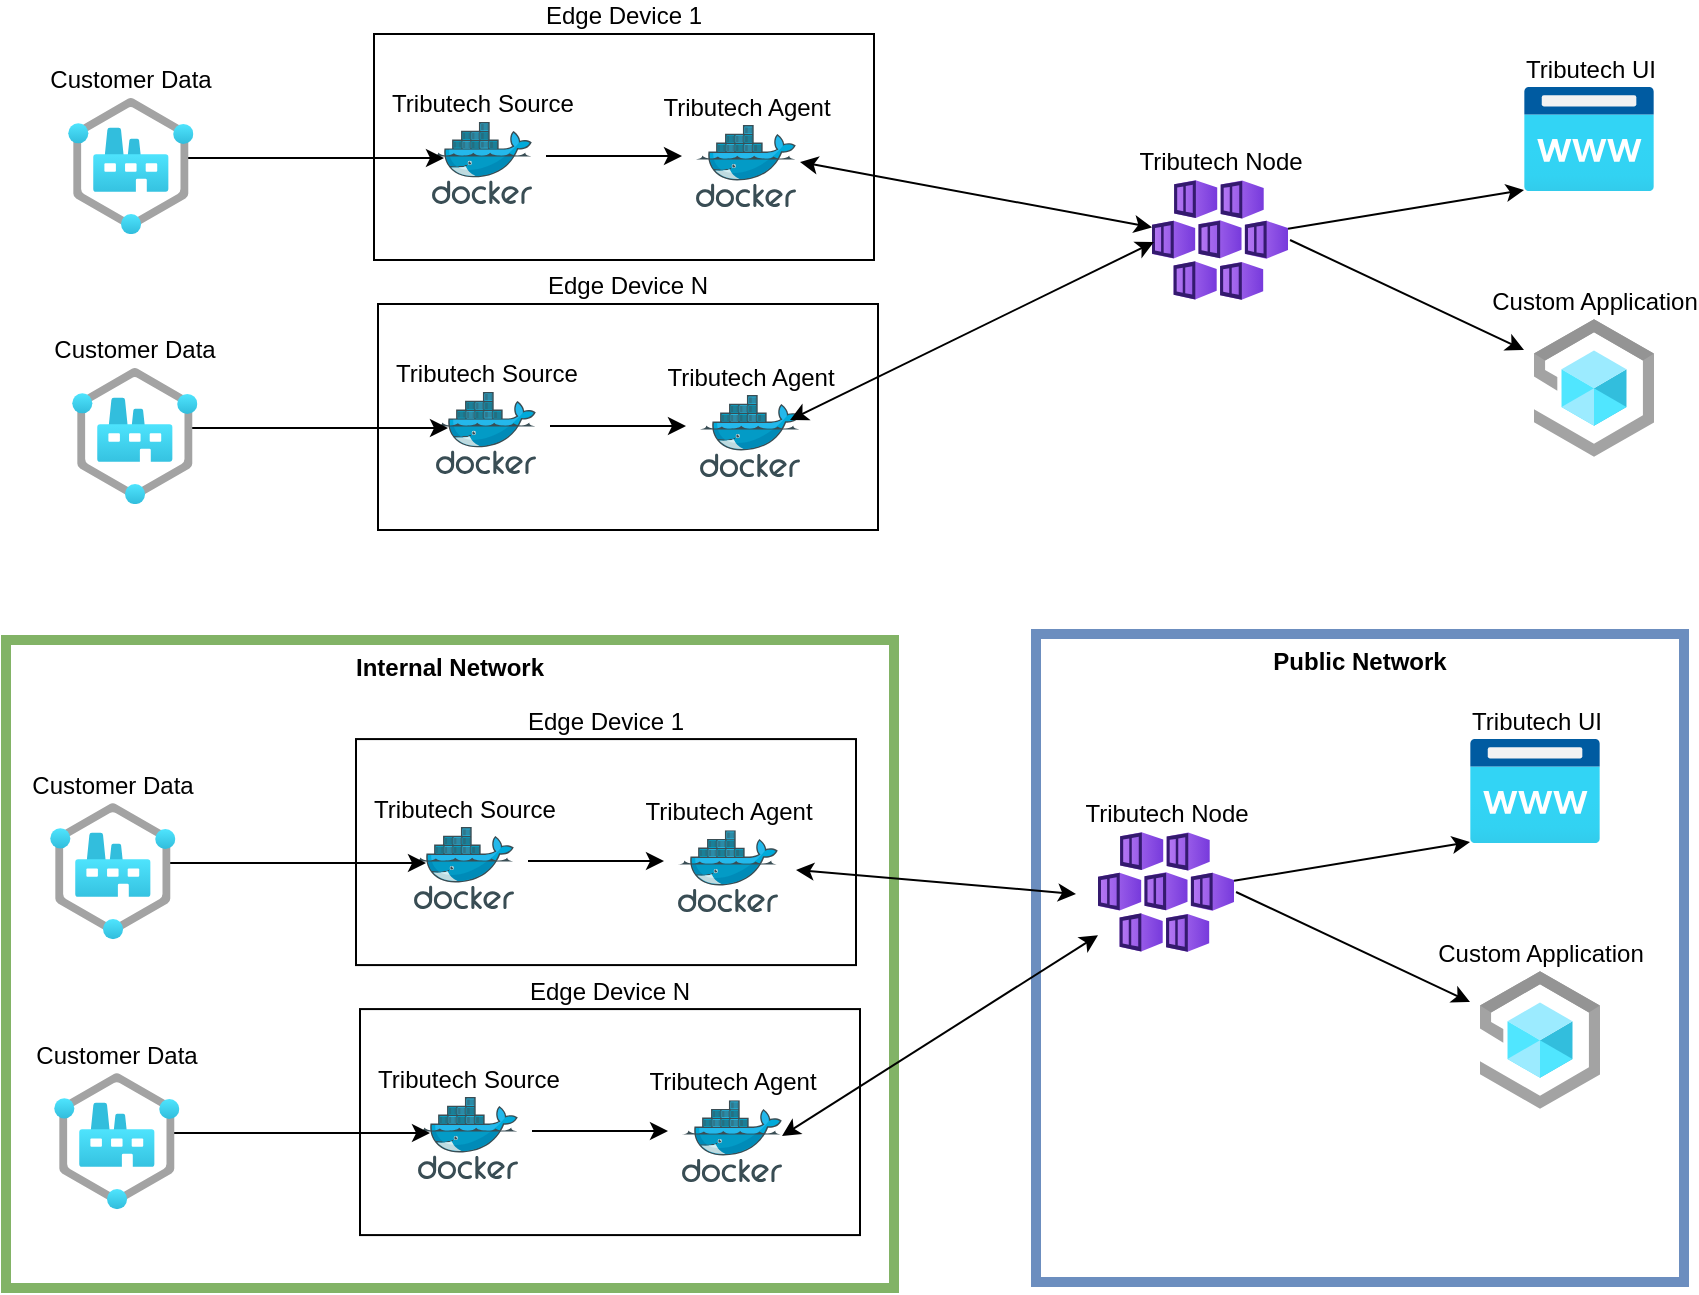 <mxfile version="24.6.4" type="device">
  <diagram name="Page-1" id="STCRA5AkPAw-dsx0DW-E">
    <mxGraphModel dx="1498" dy="775" grid="0" gridSize="10" guides="1" tooltips="1" connect="1" arrows="1" fold="1" page="0" pageScale="1" pageWidth="827" pageHeight="1169" math="0" shadow="0">
      <root>
        <mxCell id="0" />
        <mxCell id="1" parent="0" />
        <mxCell id="JV24va2_vtx07EKMmSr4-4" value="Tributech UI" style="image;aspect=fixed;html=1;points=[];align=center;fontSize=12;image=img/lib/azure2/app_services/App_Service_Domains.svg;labelPosition=center;verticalLabelPosition=top;verticalAlign=bottom;" parent="1" vertex="1">
          <mxGeometry x="671" y="218.54" width="65" height="52" as="geometry" />
        </mxCell>
        <mxCell id="JV24va2_vtx07EKMmSr4-11" value="Tributech Node" style="image;aspect=fixed;html=1;points=[];align=center;fontSize=12;image=img/lib/azure2/containers/Kubernetes_Services.svg;labelPosition=center;verticalLabelPosition=top;verticalAlign=bottom;" parent="1" vertex="1">
          <mxGeometry x="485" y="265" width="68" height="60" as="geometry" />
        </mxCell>
        <mxCell id="JV24va2_vtx07EKMmSr4-16" value="Custom Application" style="image;aspect=fixed;html=1;points=[];align=center;fontSize=12;image=img/lib/azure2/iot/IoT_Central_Applications.svg;labelPosition=center;verticalLabelPosition=top;verticalAlign=bottom;" parent="1" vertex="1">
          <mxGeometry x="676" y="334.54" width="60" height="69" as="geometry" />
        </mxCell>
        <mxCell id="JV24va2_vtx07EKMmSr4-17" value="Edge Device 1" style="whiteSpace=wrap;html=1;verticalAlign=bottom;labelPosition=center;verticalLabelPosition=top;align=center;" parent="1" vertex="1">
          <mxGeometry x="96" y="192" width="250" height="113" as="geometry" />
        </mxCell>
        <mxCell id="JV24va2_vtx07EKMmSr4-3" value="Tributech Agent" style="image;aspect=fixed;html=1;points=[];align=center;fontSize=12;image=img/lib/mscae/Docker.svg;labelPosition=center;verticalLabelPosition=top;verticalAlign=bottom;" parent="1" vertex="1">
          <mxGeometry x="257" y="237.54" width="50" height="41" as="geometry" />
        </mxCell>
        <mxCell id="JV24va2_vtx07EKMmSr4-10" value="Tributech Source" style="image;aspect=fixed;html=1;points=[];align=center;fontSize=12;image=img/lib/mscae/Docker.svg;labelPosition=center;verticalLabelPosition=top;verticalAlign=bottom;" parent="1" vertex="1">
          <mxGeometry x="125.0" y="236.0" width="50" height="41" as="geometry" />
        </mxCell>
        <mxCell id="JV24va2_vtx07EKMmSr4-19" value="" style="endArrow=classic;html=1;rounded=0;" parent="1" source="JV24va2_vtx07EKMmSr4-11" edge="1">
          <mxGeometry width="50" height="50" relative="1" as="geometry">
            <mxPoint x="591" y="510" as="sourcePoint" />
            <mxPoint x="671" y="270" as="targetPoint" />
          </mxGeometry>
        </mxCell>
        <mxCell id="JV24va2_vtx07EKMmSr4-20" value="" style="endArrow=classic;html=1;rounded=0;exitX=1.015;exitY=0.5;exitDx=0;exitDy=0;exitPerimeter=0;" parent="1" source="JV24va2_vtx07EKMmSr4-11" edge="1">
          <mxGeometry width="50" height="50" relative="1" as="geometry">
            <mxPoint x="495" y="297" as="sourcePoint" />
            <mxPoint x="671" y="350" as="targetPoint" />
          </mxGeometry>
        </mxCell>
        <mxCell id="JV24va2_vtx07EKMmSr4-22" value="" style="endArrow=classic;startArrow=classic;html=1;rounded=0;entryX=1.04;entryY=0.45;entryDx=0;entryDy=0;entryPerimeter=0;" parent="1" source="JV24va2_vtx07EKMmSr4-11" target="JV24va2_vtx07EKMmSr4-3" edge="1">
          <mxGeometry width="50" height="50" relative="1" as="geometry">
            <mxPoint x="151" y="270" as="sourcePoint" />
            <mxPoint x="319" y="298" as="targetPoint" />
          </mxGeometry>
        </mxCell>
        <mxCell id="JV24va2_vtx07EKMmSr4-24" value="" style="endArrow=classic;html=1;rounded=0;exitX=0.36;exitY=0.602;exitDx=0;exitDy=0;exitPerimeter=0;entryX=-0.06;entryY=0.548;entryDx=0;entryDy=0;entryPerimeter=0;" parent="1" edge="1">
          <mxGeometry width="50" height="50" relative="1" as="geometry">
            <mxPoint x="182" y="253.016" as="sourcePoint" />
            <mxPoint x="250" y="252.998" as="targetPoint" />
          </mxGeometry>
        </mxCell>
        <mxCell id="JV24va2_vtx07EKMmSr4-25" value="" style="endArrow=classic;html=1;rounded=0;" parent="1" edge="1">
          <mxGeometry width="50" height="50" relative="1" as="geometry">
            <mxPoint x="3" y="254" as="sourcePoint" />
            <mxPoint x="131" y="254" as="targetPoint" />
          </mxGeometry>
        </mxCell>
        <mxCell id="XRpzpW0mkASHfJie3qSX-1" value="Customer Data" style="image;aspect=fixed;html=1;points=[];align=center;fontSize=12;image=img/lib/azure2/iot/Industrial_IoT.svg;labelPosition=center;verticalLabelPosition=top;verticalAlign=bottom;" parent="1" vertex="1">
          <mxGeometry x="-57" y="224.04" width="62.8" height="68" as="geometry" />
        </mxCell>
        <mxCell id="Lpe6eOlylIsDdDEVMqTt-1" value="Edge Device N" style="whiteSpace=wrap;html=1;verticalAlign=bottom;labelPosition=center;verticalLabelPosition=top;align=center;" parent="1" vertex="1">
          <mxGeometry x="98" y="327" width="250" height="113" as="geometry" />
        </mxCell>
        <mxCell id="Lpe6eOlylIsDdDEVMqTt-2" value="Tributech Agent" style="image;aspect=fixed;html=1;points=[];align=center;fontSize=12;image=img/lib/mscae/Docker.svg;labelPosition=center;verticalLabelPosition=top;verticalAlign=bottom;" parent="1" vertex="1">
          <mxGeometry x="259" y="372.54" width="50" height="41" as="geometry" />
        </mxCell>
        <mxCell id="Lpe6eOlylIsDdDEVMqTt-3" value="Tributech Source" style="image;aspect=fixed;html=1;points=[];align=center;fontSize=12;image=img/lib/mscae/Docker.svg;labelPosition=center;verticalLabelPosition=top;verticalAlign=bottom;" parent="1" vertex="1">
          <mxGeometry x="127.0" y="371.0" width="50" height="41" as="geometry" />
        </mxCell>
        <mxCell id="Lpe6eOlylIsDdDEVMqTt-4" value="" style="endArrow=classic;html=1;rounded=0;exitX=0.36;exitY=0.602;exitDx=0;exitDy=0;exitPerimeter=0;entryX=-0.06;entryY=0.548;entryDx=0;entryDy=0;entryPerimeter=0;" parent="1" edge="1">
          <mxGeometry width="50" height="50" relative="1" as="geometry">
            <mxPoint x="184" y="388.016" as="sourcePoint" />
            <mxPoint x="252" y="387.998" as="targetPoint" />
          </mxGeometry>
        </mxCell>
        <mxCell id="Lpe6eOlylIsDdDEVMqTt-5" value="" style="endArrow=classic;html=1;rounded=0;" parent="1" edge="1">
          <mxGeometry width="50" height="50" relative="1" as="geometry">
            <mxPoint x="5" y="389" as="sourcePoint" />
            <mxPoint x="133" y="389" as="targetPoint" />
          </mxGeometry>
        </mxCell>
        <mxCell id="Lpe6eOlylIsDdDEVMqTt-6" value="Customer Data" style="image;aspect=fixed;html=1;points=[];align=center;fontSize=12;image=img/lib/azure2/iot/Industrial_IoT.svg;labelPosition=center;verticalLabelPosition=top;verticalAlign=bottom;" parent="1" vertex="1">
          <mxGeometry x="-55" y="359.04" width="62.8" height="68" as="geometry" />
        </mxCell>
        <mxCell id="Lpe6eOlylIsDdDEVMqTt-7" value="" style="endArrow=classic;startArrow=classic;html=1;rounded=0;entryX=0.9;entryY=0.304;entryDx=0;entryDy=0;entryPerimeter=0;" parent="1" target="Lpe6eOlylIsDdDEVMqTt-2" edge="1">
          <mxGeometry width="50" height="50" relative="1" as="geometry">
            <mxPoint x="486" y="296" as="sourcePoint" />
            <mxPoint x="319" y="266" as="targetPoint" />
          </mxGeometry>
        </mxCell>
        <mxCell id="K672I5uN_n9HprCJG6Dl-1" value="&lt;b&gt;Public Network&lt;/b&gt;" style="whiteSpace=wrap;html=1;aspect=fixed;verticalAlign=top;fillColor=none;glass=0;fillStyle=zigzag-line;strokeColor=#6c8ebf;strokeWidth=5;" vertex="1" parent="1">
          <mxGeometry x="427" y="492" width="324" height="324" as="geometry" />
        </mxCell>
        <mxCell id="K672I5uN_n9HprCJG6Dl-2" value="&lt;b&gt;Internal Network&lt;/b&gt;" style="whiteSpace=wrap;html=1;verticalAlign=top;fillColor=none;glass=0;fillStyle=zigzag-line;strokeColor=#82b366;strokeWidth=5;" vertex="1" parent="1">
          <mxGeometry x="-88" y="495" width="444" height="324" as="geometry" />
        </mxCell>
        <mxCell id="K672I5uN_n9HprCJG6Dl-3" value="Tributech UI" style="image;aspect=fixed;html=1;points=[];align=center;fontSize=12;image=img/lib/azure2/app_services/App_Service_Domains.svg;labelPosition=center;verticalLabelPosition=top;verticalAlign=bottom;" vertex="1" parent="1">
          <mxGeometry x="644" y="544.54" width="65" height="52" as="geometry" />
        </mxCell>
        <mxCell id="K672I5uN_n9HprCJG6Dl-4" value="Tributech Node" style="image;aspect=fixed;html=1;points=[];align=center;fontSize=12;image=img/lib/azure2/containers/Kubernetes_Services.svg;labelPosition=center;verticalLabelPosition=top;verticalAlign=bottom;" vertex="1" parent="1">
          <mxGeometry x="458" y="591" width="68" height="60" as="geometry" />
        </mxCell>
        <mxCell id="K672I5uN_n9HprCJG6Dl-5" value="Custom Application" style="image;aspect=fixed;html=1;points=[];align=center;fontSize=12;image=img/lib/azure2/iot/IoT_Central_Applications.svg;labelPosition=center;verticalLabelPosition=top;verticalAlign=bottom;" vertex="1" parent="1">
          <mxGeometry x="649" y="660.54" width="60" height="69" as="geometry" />
        </mxCell>
        <mxCell id="K672I5uN_n9HprCJG6Dl-9" value="" style="endArrow=classic;html=1;rounded=0;" edge="1" parent="1" source="K672I5uN_n9HprCJG6Dl-4">
          <mxGeometry width="50" height="50" relative="1" as="geometry">
            <mxPoint x="564" y="836" as="sourcePoint" />
            <mxPoint x="644" y="596" as="targetPoint" />
          </mxGeometry>
        </mxCell>
        <mxCell id="K672I5uN_n9HprCJG6Dl-10" value="" style="endArrow=classic;html=1;rounded=0;exitX=1.015;exitY=0.5;exitDx=0;exitDy=0;exitPerimeter=0;" edge="1" parent="1" source="K672I5uN_n9HprCJG6Dl-4">
          <mxGeometry width="50" height="50" relative="1" as="geometry">
            <mxPoint x="468" y="623" as="sourcePoint" />
            <mxPoint x="644" y="676" as="targetPoint" />
          </mxGeometry>
        </mxCell>
        <mxCell id="K672I5uN_n9HprCJG6Dl-15" value="Edge Device 1" style="whiteSpace=wrap;html=1;verticalAlign=bottom;labelPosition=center;verticalLabelPosition=top;align=center;" vertex="1" parent="1">
          <mxGeometry x="87" y="544.54" width="250" height="113" as="geometry" />
        </mxCell>
        <mxCell id="K672I5uN_n9HprCJG6Dl-16" value="Tributech Agent" style="image;aspect=fixed;html=1;points=[];align=center;fontSize=12;image=img/lib/mscae/Docker.svg;labelPosition=center;verticalLabelPosition=top;verticalAlign=bottom;" vertex="1" parent="1">
          <mxGeometry x="248" y="590.08" width="50" height="41" as="geometry" />
        </mxCell>
        <mxCell id="K672I5uN_n9HprCJG6Dl-17" value="Tributech Source" style="image;aspect=fixed;html=1;points=[];align=center;fontSize=12;image=img/lib/mscae/Docker.svg;labelPosition=center;verticalLabelPosition=top;verticalAlign=bottom;" vertex="1" parent="1">
          <mxGeometry x="116.0" y="588.54" width="50" height="41" as="geometry" />
        </mxCell>
        <mxCell id="K672I5uN_n9HprCJG6Dl-18" value="" style="endArrow=classic;html=1;rounded=0;exitX=0.36;exitY=0.602;exitDx=0;exitDy=0;exitPerimeter=0;entryX=-0.06;entryY=0.548;entryDx=0;entryDy=0;entryPerimeter=0;" edge="1" parent="1">
          <mxGeometry width="50" height="50" relative="1" as="geometry">
            <mxPoint x="173" y="605.556" as="sourcePoint" />
            <mxPoint x="241" y="605.538" as="targetPoint" />
          </mxGeometry>
        </mxCell>
        <mxCell id="K672I5uN_n9HprCJG6Dl-19" value="" style="endArrow=classic;html=1;rounded=0;" edge="1" parent="1">
          <mxGeometry width="50" height="50" relative="1" as="geometry">
            <mxPoint x="-6" y="606.54" as="sourcePoint" />
            <mxPoint x="122" y="606.54" as="targetPoint" />
          </mxGeometry>
        </mxCell>
        <mxCell id="K672I5uN_n9HprCJG6Dl-20" value="Customer Data" style="image;aspect=fixed;html=1;points=[];align=center;fontSize=12;image=img/lib/azure2/iot/Industrial_IoT.svg;labelPosition=center;verticalLabelPosition=top;verticalAlign=bottom;" vertex="1" parent="1">
          <mxGeometry x="-66" y="576.58" width="62.8" height="68" as="geometry" />
        </mxCell>
        <mxCell id="K672I5uN_n9HprCJG6Dl-21" value="Edge Device N" style="whiteSpace=wrap;html=1;verticalAlign=bottom;labelPosition=center;verticalLabelPosition=top;align=center;" vertex="1" parent="1">
          <mxGeometry x="89" y="679.54" width="250" height="113" as="geometry" />
        </mxCell>
        <mxCell id="K672I5uN_n9HprCJG6Dl-22" value="Tributech Agent" style="image;aspect=fixed;html=1;points=[];align=center;fontSize=12;image=img/lib/mscae/Docker.svg;labelPosition=center;verticalLabelPosition=top;verticalAlign=bottom;" vertex="1" parent="1">
          <mxGeometry x="250" y="725.08" width="50" height="41" as="geometry" />
        </mxCell>
        <mxCell id="K672I5uN_n9HprCJG6Dl-23" value="Tributech Source" style="image;aspect=fixed;html=1;points=[];align=center;fontSize=12;image=img/lib/mscae/Docker.svg;labelPosition=center;verticalLabelPosition=top;verticalAlign=bottom;" vertex="1" parent="1">
          <mxGeometry x="118.0" y="723.54" width="50" height="41" as="geometry" />
        </mxCell>
        <mxCell id="K672I5uN_n9HprCJG6Dl-24" value="" style="endArrow=classic;html=1;rounded=0;exitX=0.36;exitY=0.602;exitDx=0;exitDy=0;exitPerimeter=0;entryX=-0.06;entryY=0.548;entryDx=0;entryDy=0;entryPerimeter=0;" edge="1" parent="1">
          <mxGeometry width="50" height="50" relative="1" as="geometry">
            <mxPoint x="175" y="740.556" as="sourcePoint" />
            <mxPoint x="243" y="740.538" as="targetPoint" />
          </mxGeometry>
        </mxCell>
        <mxCell id="K672I5uN_n9HprCJG6Dl-25" value="" style="endArrow=classic;html=1;rounded=0;" edge="1" parent="1">
          <mxGeometry width="50" height="50" relative="1" as="geometry">
            <mxPoint x="-4" y="741.54" as="sourcePoint" />
            <mxPoint x="124" y="741.54" as="targetPoint" />
          </mxGeometry>
        </mxCell>
        <mxCell id="K672I5uN_n9HprCJG6Dl-26" value="Customer Data" style="image;aspect=fixed;html=1;points=[];align=center;fontSize=12;image=img/lib/azure2/iot/Industrial_IoT.svg;labelPosition=center;verticalLabelPosition=top;verticalAlign=bottom;" vertex="1" parent="1">
          <mxGeometry x="-64" y="711.58" width="62.8" height="68" as="geometry" />
        </mxCell>
        <mxCell id="K672I5uN_n9HprCJG6Dl-27" value="" style="endArrow=classic;startArrow=classic;html=1;rounded=0;entryX=1;entryY=0.437;entryDx=0;entryDy=0;entryPerimeter=0;" edge="1" parent="1" source="K672I5uN_n9HprCJG6Dl-4" target="K672I5uN_n9HprCJG6Dl-22">
          <mxGeometry width="50" height="50" relative="1" as="geometry">
            <mxPoint x="442" y="624" as="sourcePoint" />
            <mxPoint x="347" y="611" as="targetPoint" />
          </mxGeometry>
        </mxCell>
        <mxCell id="K672I5uN_n9HprCJG6Dl-11" value="" style="endArrow=classic;startArrow=classic;html=1;rounded=0;entryX=1.18;entryY=0.486;entryDx=0;entryDy=0;entryPerimeter=0;" edge="1" parent="1" target="K672I5uN_n9HprCJG6Dl-16">
          <mxGeometry width="50" height="50" relative="1" as="geometry">
            <mxPoint x="447" y="622" as="sourcePoint" />
            <mxPoint x="297" y="622" as="targetPoint" />
          </mxGeometry>
        </mxCell>
      </root>
    </mxGraphModel>
  </diagram>
</mxfile>
